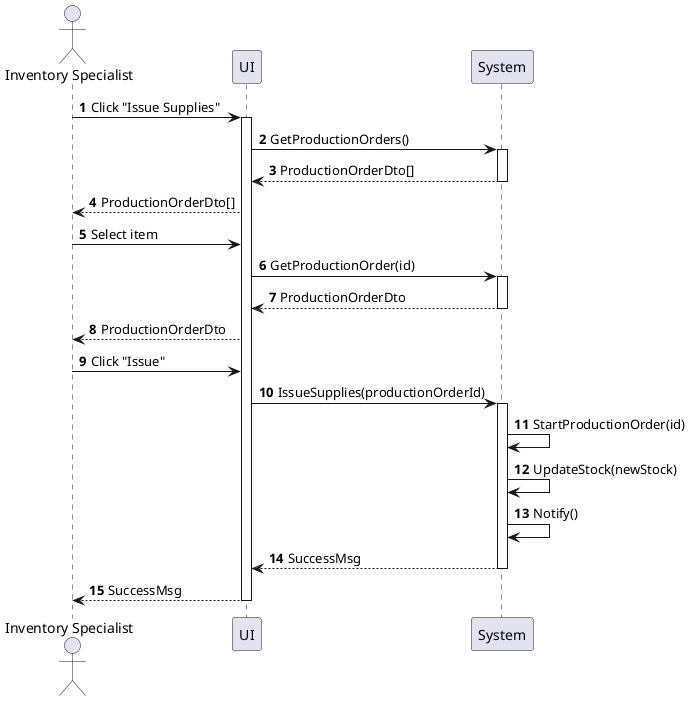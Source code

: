 @startuml inventory-supply-issue
autonumber

actor "Inventory Specialist" as a
participant UI as f
participant System as b

a -> f : Click "Issue Supplies"
activate f
f -> b : GetProductionOrders()
activate b
return ProductionOrderDto[]
f --> a : ProductionOrderDto[]
a -> f : Select item
f -> b : GetProductionOrder(id)
activate b
return ProductionOrderDto
f --> a : ProductionOrderDto
a -> f : Click "Issue"
f -> b : IssueSupplies(productionOrderId)
activate b
b -> b : StartProductionOrder(id)
b -> b : UpdateStock(newStock)
b -> b : Notify()
return SuccessMsg
return SuccessMsg
@enduml